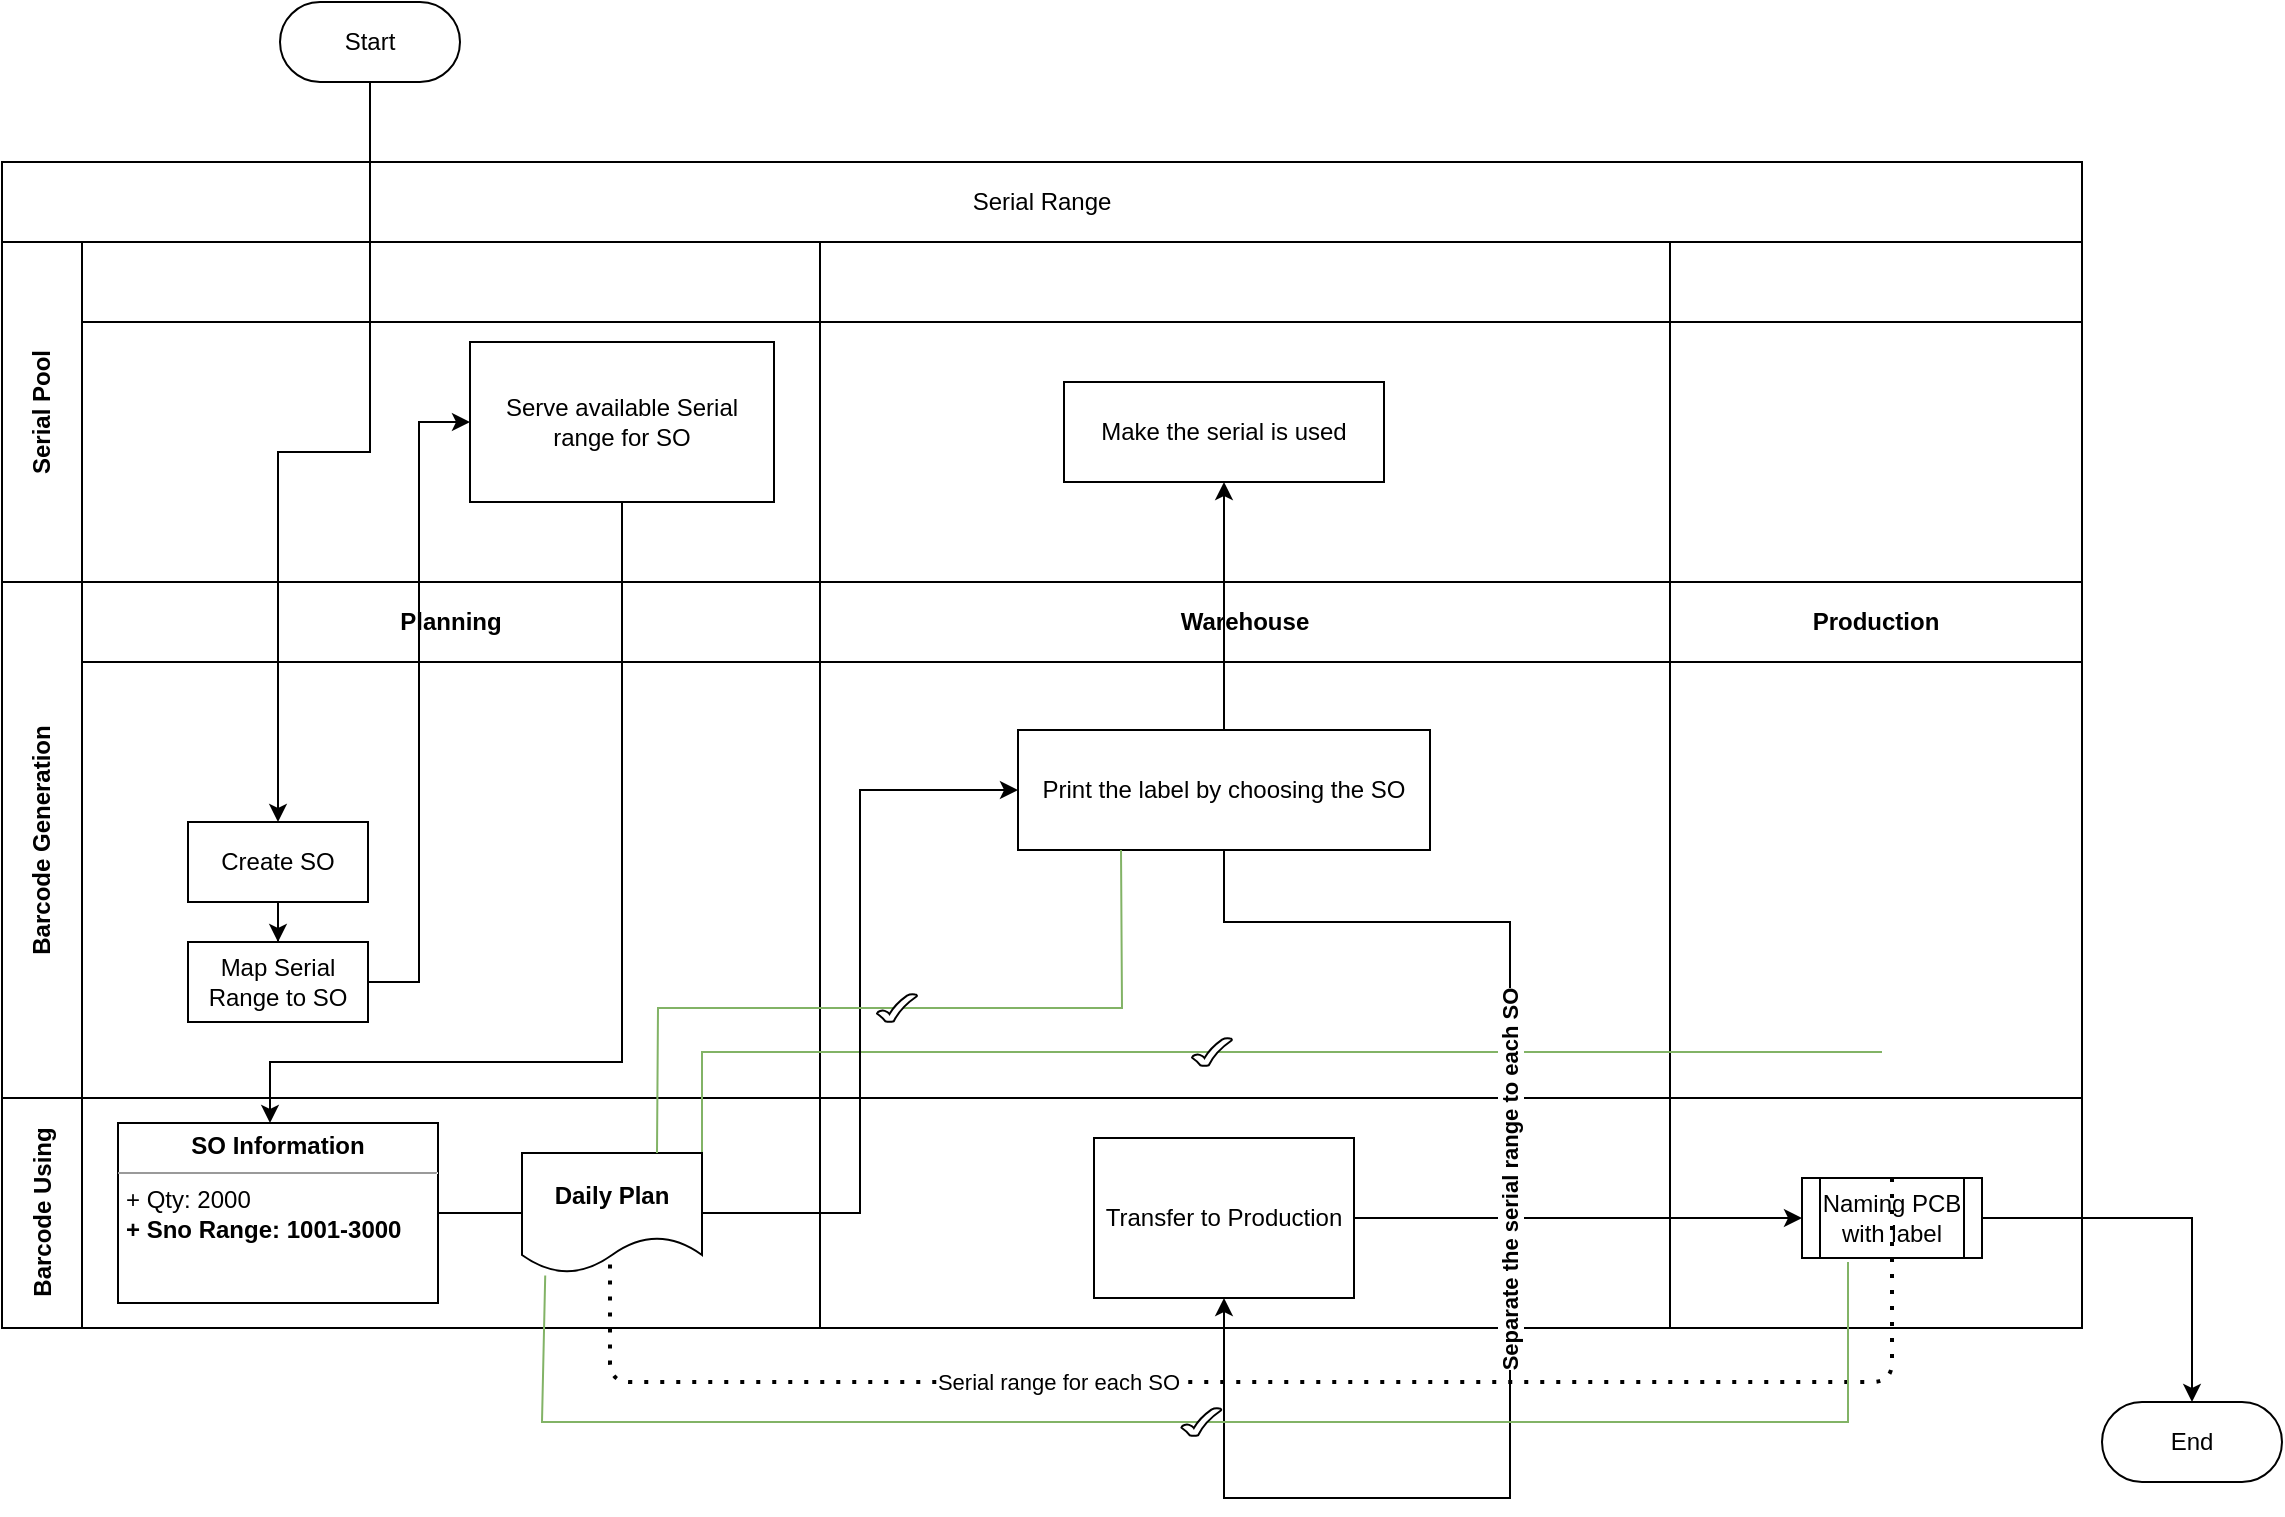 <mxfile version="15.2.9" type="github">
  <diagram id="kgpKYQtTHZ0yAKxKKP6v" name="Page-1">
    <mxGraphModel dx="3245" dy="1158" grid="1" gridSize="10" guides="1" tooltips="1" connect="1" arrows="1" fold="1" page="1" pageScale="1" pageWidth="1169" pageHeight="827" math="0" shadow="0">
      <root>
        <mxCell id="0" />
        <mxCell id="1" parent="0" />
        <mxCell id="3nuBFxr9cyL0pnOWT2aG-14" value="End" style="rounded=1;whiteSpace=wrap;html=1;arcSize=50;" parent="1" vertex="1">
          <mxGeometry x="-100" y="750" width="90" height="40" as="geometry" />
        </mxCell>
        <mxCell id="INr4YLjgiFo9XIjywEUX-49" value="" style="edgeStyle=orthogonalEdgeStyle;rounded=0;orthogonalLoop=1;jettySize=auto;html=1;" edge="1" parent="1" source="3nuBFxr9cyL0pnOWT2aG-22" target="3nuBFxr9cyL0pnOWT2aG-14">
          <mxGeometry relative="1" as="geometry" />
        </mxCell>
        <mxCell id="3nuBFxr9cyL0pnOWT2aG-1" value="Serial Range" style="shape=table;childLayout=tableLayout;rowLines=0;columnLines=0;startSize=40;html=1;whiteSpace=wrap;collapsible=0;recursiveResize=0;expand=0;fontStyle=0" parent="1" vertex="1">
          <mxGeometry x="-1150" y="130" width="1040" height="583" as="geometry" />
        </mxCell>
        <object label="Serial Pool" id="INr4YLjgiFo9XIjywEUX-22">
          <mxCell style="swimlane;horizontal=0;points=[[0,0.5],[1,0.5]];portConstraint=eastwest;startSize=40;html=1;whiteSpace=wrap;collapsible=0;recursiveResize=0;expand=0;" vertex="1" parent="3nuBFxr9cyL0pnOWT2aG-1">
            <mxGeometry y="40" width="1040" height="170" as="geometry" />
          </mxCell>
        </object>
        <mxCell id="INr4YLjgiFo9XIjywEUX-23" value="" style="swimlane;connectable=0;startSize=40;html=1;whiteSpace=wrap;collapsible=0;recursiveResize=0;expand=0;" vertex="1" parent="INr4YLjgiFo9XIjywEUX-22">
          <mxGeometry x="40" width="369" height="170" as="geometry">
            <mxRectangle width="369" height="170" as="alternateBounds" />
          </mxGeometry>
        </mxCell>
        <mxCell id="INr4YLjgiFo9XIjywEUX-37" value="Serve available Serial range for SO" style="rounded=0;whiteSpace=wrap;html=1;" vertex="1" parent="INr4YLjgiFo9XIjywEUX-23">
          <mxGeometry x="194" y="50" width="152" height="80" as="geometry" />
        </mxCell>
        <mxCell id="INr4YLjgiFo9XIjywEUX-31" value="" style="swimlane;connectable=0;startSize=40;html=1;whiteSpace=wrap;collapsible=0;recursiveResize=0;expand=0;" vertex="1" parent="INr4YLjgiFo9XIjywEUX-22">
          <mxGeometry x="409" width="425" height="170" as="geometry">
            <mxRectangle width="425" height="170" as="alternateBounds" />
          </mxGeometry>
        </mxCell>
        <mxCell id="3nuBFxr9cyL0pnOWT2aG-10" value="Make the serial is used" style="rounded=0;whiteSpace=wrap;html=1;" parent="INr4YLjgiFo9XIjywEUX-31" vertex="1">
          <mxGeometry x="122" y="70" width="160" height="50" as="geometry" />
        </mxCell>
        <mxCell id="INr4YLjgiFo9XIjywEUX-34" value="" style="swimlane;connectable=0;startSize=40;html=1;whiteSpace=wrap;collapsible=0;recursiveResize=0;expand=0;" vertex="1" parent="INr4YLjgiFo9XIjywEUX-22">
          <mxGeometry x="834" width="206" height="170" as="geometry">
            <mxRectangle width="206" height="170" as="alternateBounds" />
          </mxGeometry>
        </mxCell>
        <object label="Barcode Generation&lt;br&gt;" id="3nuBFxr9cyL0pnOWT2aG-3">
          <mxCell style="swimlane;horizontal=0;points=[[0,0.5],[1,0.5]];portConstraint=eastwest;startSize=40;html=1;whiteSpace=wrap;collapsible=0;recursiveResize=0;expand=0;" parent="3nuBFxr9cyL0pnOWT2aG-1" vertex="1">
            <mxGeometry y="210" width="1040" height="258" as="geometry" />
          </mxCell>
        </object>
        <mxCell id="3nuBFxr9cyL0pnOWT2aG-4" value="Planning" style="swimlane;connectable=0;startSize=40;html=1;whiteSpace=wrap;collapsible=0;recursiveResize=0;expand=0;" parent="3nuBFxr9cyL0pnOWT2aG-3" vertex="1">
          <mxGeometry x="40" width="369" height="258" as="geometry">
            <mxRectangle width="369" height="258" as="alternateBounds" />
          </mxGeometry>
        </mxCell>
        <mxCell id="3nuBFxr9cyL0pnOWT2aG-7" value="Create SO" style="rounded=0;whiteSpace=wrap;html=1;" parent="3nuBFxr9cyL0pnOWT2aG-4" vertex="1">
          <mxGeometry x="53" y="120" width="90" height="40" as="geometry" />
        </mxCell>
        <mxCell id="INr4YLjgiFo9XIjywEUX-16" value="Map Serial Range to SO" style="rounded=0;whiteSpace=wrap;html=1;" vertex="1" parent="3nuBFxr9cyL0pnOWT2aG-4">
          <mxGeometry x="53" y="180" width="90" height="40" as="geometry" />
        </mxCell>
        <mxCell id="INr4YLjgiFo9XIjywEUX-15" style="edgeStyle=orthogonalEdgeStyle;rounded=0;orthogonalLoop=1;jettySize=auto;html=1;" edge="1" parent="3nuBFxr9cyL0pnOWT2aG-4" source="3nuBFxr9cyL0pnOWT2aG-7" target="INr4YLjgiFo9XIjywEUX-16">
          <mxGeometry relative="1" as="geometry">
            <mxPoint x="65" y="230" as="targetPoint" />
          </mxGeometry>
        </mxCell>
        <mxCell id="3nuBFxr9cyL0pnOWT2aG-8" value="Warehouse" style="swimlane;connectable=0;startSize=40;html=1;whiteSpace=wrap;collapsible=0;recursiveResize=0;expand=0;" parent="3nuBFxr9cyL0pnOWT2aG-3" vertex="1">
          <mxGeometry x="409" width="425" height="258" as="geometry">
            <mxRectangle width="425" height="258" as="alternateBounds" />
          </mxGeometry>
        </mxCell>
        <mxCell id="3nuBFxr9cyL0pnOWT2aG-9" value="Print the label by choosing the SO" style="rounded=0;whiteSpace=wrap;html=1;" parent="3nuBFxr9cyL0pnOWT2aG-8" vertex="1">
          <mxGeometry x="99" y="74" width="206" height="60" as="geometry" />
        </mxCell>
        <mxCell id="3nuBFxr9cyL0pnOWT2aG-11" value="Production" style="swimlane;connectable=0;startSize=40;html=1;whiteSpace=wrap;collapsible=0;recursiveResize=0;expand=0;" parent="3nuBFxr9cyL0pnOWT2aG-3" vertex="1">
          <mxGeometry x="834" width="206" height="258" as="geometry">
            <mxRectangle width="206" height="258" as="alternateBounds" />
          </mxGeometry>
        </mxCell>
        <mxCell id="3nuBFxr9cyL0pnOWT2aG-15" value="Barcode Using" style="swimlane;horizontal=0;points=[[0,0.5],[1,0.5]];portConstraint=eastwest;startSize=40;html=1;whiteSpace=wrap;collapsible=0;recursiveResize=0;expand=0;" parent="3nuBFxr9cyL0pnOWT2aG-1" vertex="1">
          <mxGeometry y="468" width="1040" height="115" as="geometry" />
        </mxCell>
        <mxCell id="3nuBFxr9cyL0pnOWT2aG-16" value="" style="swimlane;connectable=0;startSize=0;html=1;whiteSpace=wrap;collapsible=0;recursiveResize=0;expand=0;" parent="3nuBFxr9cyL0pnOWT2aG-15" vertex="1">
          <mxGeometry x="40" width="369" height="115" as="geometry">
            <mxRectangle width="369" height="115" as="alternateBounds" />
          </mxGeometry>
        </mxCell>
        <mxCell id="INr4YLjgiFo9XIjywEUX-51" value="" style="endArrow=none;html=1;exitX=1;exitY=0.5;exitDx=0;exitDy=0;rounded=0;fillColor=#d5e8d4;strokeColor=#82b366;startArrow=none;startFill=0;endFill=0;" edge="1" parent="3nuBFxr9cyL0pnOWT2aG-16" source="3nuBFxr9cyL0pnOWT2aG-21">
          <mxGeometry relative="1" as="geometry">
            <mxPoint x="100" y="-12" as="sourcePoint" />
            <mxPoint x="900" y="-23" as="targetPoint" />
            <Array as="points">
              <mxPoint x="310" y="-23" />
            </Array>
          </mxGeometry>
        </mxCell>
        <mxCell id="INr4YLjgiFo9XIjywEUX-52" value="" style="verticalLabelPosition=bottom;verticalAlign=top;html=1;shape=mxgraph.basic.tick;fontFamily=Helvetica;fontSize=12;fontColor=#000000;align=center;strokeColor=#000000;fillColor=#ffffff;" vertex="1" parent="INr4YLjgiFo9XIjywEUX-51">
          <mxGeometry width="20" height="14" relative="1" as="geometry">
            <mxPoint x="-10" y="-7" as="offset" />
          </mxGeometry>
        </mxCell>
        <mxCell id="INr4YLjgiFo9XIjywEUX-17" value="&lt;p style=&quot;margin: 0px ; margin-top: 4px ; text-align: center&quot;&gt;&lt;b&gt;SO Information&lt;/b&gt;&lt;/p&gt;&lt;hr size=&quot;1&quot;&gt;&lt;p style=&quot;margin: 0px ; margin-left: 4px&quot;&gt;+ Qty: 2000&lt;/p&gt;&lt;p style=&quot;margin: 0px ; margin-left: 4px&quot;&gt;&lt;b&gt;+ Sno Range: 1001-3000&lt;/b&gt;&lt;/p&gt;" style="verticalAlign=top;align=left;overflow=fill;fontSize=12;fontFamily=Helvetica;html=1;" vertex="1" parent="3nuBFxr9cyL0pnOWT2aG-16">
          <mxGeometry x="18" y="12.5" width="160" height="90" as="geometry" />
        </mxCell>
        <mxCell id="3nuBFxr9cyL0pnOWT2aG-21" value="&lt;b&gt;Daily Plan&lt;/b&gt;" style="shape=document;whiteSpace=wrap;html=1;boundedLbl=1;" parent="3nuBFxr9cyL0pnOWT2aG-16" vertex="1">
          <mxGeometry x="220" y="27.5" width="90" height="60" as="geometry" />
        </mxCell>
        <mxCell id="INr4YLjgiFo9XIjywEUX-40" value="" style="edgeStyle=orthogonalEdgeStyle;rounded=0;orthogonalLoop=1;jettySize=auto;html=1;exitX=1;exitY=0.5;exitDx=0;exitDy=0;entryX=0;entryY=0.5;entryDx=0;entryDy=0;endArrow=none;" edge="1" parent="3nuBFxr9cyL0pnOWT2aG-16" source="INr4YLjgiFo9XIjywEUX-17" target="3nuBFxr9cyL0pnOWT2aG-21">
          <mxGeometry relative="1" as="geometry">
            <mxPoint x="274" y="298" as="targetPoint" />
            <mxPoint x="48" y="493" as="sourcePoint" />
          </mxGeometry>
        </mxCell>
        <mxCell id="3nuBFxr9cyL0pnOWT2aG-18" value="" style="swimlane;connectable=0;startSize=0;html=1;whiteSpace=wrap;collapsible=0;recursiveResize=0;expand=0;" parent="3nuBFxr9cyL0pnOWT2aG-15" vertex="1">
          <mxGeometry x="409" width="425" height="115" as="geometry">
            <mxRectangle width="425" height="115" as="alternateBounds" />
          </mxGeometry>
        </mxCell>
        <mxCell id="3nuBFxr9cyL0pnOWT2aG-20" value="Transfer to Production" style="rounded=0;whiteSpace=wrap;html=1;" parent="3nuBFxr9cyL0pnOWT2aG-18" vertex="1">
          <mxGeometry x="137" y="20" width="130" height="80" as="geometry" />
        </mxCell>
        <mxCell id="3nuBFxr9cyL0pnOWT2aG-23" value="" style="swimlane;connectable=0;startSize=0;html=1;whiteSpace=wrap;collapsible=0;recursiveResize=0;expand=0;" parent="3nuBFxr9cyL0pnOWT2aG-15" vertex="1">
          <mxGeometry x="834" width="206" height="115" as="geometry">
            <mxRectangle width="206" height="115" as="alternateBounds" />
          </mxGeometry>
        </mxCell>
        <mxCell id="3nuBFxr9cyL0pnOWT2aG-22" value="Naming PCB with label" style="shape=process;whiteSpace=wrap;html=1;backgroundOutline=1;" parent="3nuBFxr9cyL0pnOWT2aG-23" vertex="1">
          <mxGeometry x="66" y="40" width="90" height="40" as="geometry" />
        </mxCell>
        <mxCell id="3nuBFxr9cyL0pnOWT2aG-19" value="" style="edgeStyle=orthogonalEdgeStyle;rounded=0;orthogonalLoop=1;jettySize=auto;html=1;" parent="3nuBFxr9cyL0pnOWT2aG-15" source="3nuBFxr9cyL0pnOWT2aG-20" target="3nuBFxr9cyL0pnOWT2aG-22" edge="1">
          <mxGeometry relative="1" as="geometry" />
        </mxCell>
        <mxCell id="INr4YLjgiFo9XIjywEUX-47" value="" style="endArrow=none;dashed=1;html=1;dashPattern=1 3;strokeWidth=2;entryX=0.489;entryY=0.84;entryDx=0;entryDy=0;entryPerimeter=0;exitX=0.5;exitY=0;exitDx=0;exitDy=0;fontStyle=1" edge="1" parent="3nuBFxr9cyL0pnOWT2aG-15" source="3nuBFxr9cyL0pnOWT2aG-22" target="3nuBFxr9cyL0pnOWT2aG-21">
          <mxGeometry width="50" height="50" relative="1" as="geometry">
            <mxPoint x="820" y="354" as="sourcePoint" />
            <mxPoint x="310" y="270" as="targetPoint" />
            <Array as="points">
              <mxPoint x="945" y="142" />
              <mxPoint x="870" y="142" />
              <mxPoint x="614" y="142" />
              <mxPoint x="304" y="142" />
            </Array>
          </mxGeometry>
        </mxCell>
        <mxCell id="INr4YLjgiFo9XIjywEUX-48" value="Serial range for each SO" style="edgeLabel;html=1;align=center;verticalAlign=middle;resizable=0;points=[];" vertex="1" connectable="0" parent="INr4YLjgiFo9XIjywEUX-47">
          <mxGeometry x="-0.192" y="1" relative="1" as="geometry">
            <mxPoint x="-193" y="-1" as="offset" />
          </mxGeometry>
        </mxCell>
        <mxCell id="INr4YLjgiFo9XIjywEUX-38" style="edgeStyle=orthogonalEdgeStyle;rounded=0;orthogonalLoop=1;jettySize=auto;html=1;entryX=0;entryY=0.5;entryDx=0;entryDy=0;" edge="1" parent="3nuBFxr9cyL0pnOWT2aG-1" source="INr4YLjgiFo9XIjywEUX-16" target="INr4YLjgiFo9XIjywEUX-37">
          <mxGeometry relative="1" as="geometry" />
        </mxCell>
        <mxCell id="INr4YLjgiFo9XIjywEUX-19" style="edgeStyle=orthogonalEdgeStyle;rounded=0;orthogonalLoop=1;jettySize=auto;html=1;exitX=0.5;exitY=1;exitDx=0;exitDy=0;" edge="1" parent="3nuBFxr9cyL0pnOWT2aG-1" source="INr4YLjgiFo9XIjywEUX-37" target="INr4YLjgiFo9XIjywEUX-17">
          <mxGeometry relative="1" as="geometry">
            <mxPoint x="134" y="470" as="targetPoint" />
            <Array as="points">
              <mxPoint x="310" y="450" />
              <mxPoint x="134" y="450" />
            </Array>
          </mxGeometry>
        </mxCell>
        <mxCell id="INr4YLjgiFo9XIjywEUX-41" style="edgeStyle=orthogonalEdgeStyle;rounded=0;orthogonalLoop=1;jettySize=auto;html=1;exitX=0.5;exitY=0;exitDx=0;exitDy=0;entryX=0.5;entryY=1;entryDx=0;entryDy=0;" edge="1" parent="3nuBFxr9cyL0pnOWT2aG-1" source="3nuBFxr9cyL0pnOWT2aG-9" target="3nuBFxr9cyL0pnOWT2aG-10">
          <mxGeometry relative="1" as="geometry">
            <mxPoint x="592" y="210" as="targetPoint" />
          </mxGeometry>
        </mxCell>
        <mxCell id="INr4YLjgiFo9XIjywEUX-43" value="Separate the serial range to each SO" style="edgeStyle=orthogonalEdgeStyle;rounded=0;orthogonalLoop=1;jettySize=auto;html=1;horizontal=0;fontStyle=1" edge="1" parent="3nuBFxr9cyL0pnOWT2aG-1" source="3nuBFxr9cyL0pnOWT2aG-9" target="3nuBFxr9cyL0pnOWT2aG-20">
          <mxGeometry x="-0.133" relative="1" as="geometry">
            <mxPoint x="602" y="740" as="targetPoint" />
            <Array as="points">
              <mxPoint x="611" y="380" />
              <mxPoint x="754" y="380" />
              <mxPoint x="754" y="668" />
              <mxPoint x="611" y="668" />
            </Array>
            <mxPoint as="offset" />
          </mxGeometry>
        </mxCell>
        <mxCell id="INr4YLjgiFo9XIjywEUX-54" value="" style="endArrow=none;html=1;exitX=0.129;exitY=1.02;exitDx=0;exitDy=0;rounded=0;fillColor=#d5e8d4;strokeColor=#82b366;startArrow=none;startFill=0;endFill=0;exitPerimeter=0;" edge="1" parent="3nuBFxr9cyL0pnOWT2aG-1" source="3nuBFxr9cyL0pnOWT2aG-21">
          <mxGeometry relative="1" as="geometry">
            <mxPoint x="183.0" y="920.0" as="sourcePoint" />
            <mxPoint x="923" y="550" as="targetPoint" />
            <Array as="points">
              <mxPoint x="270" y="630" />
              <mxPoint x="923" y="630" />
            </Array>
          </mxGeometry>
        </mxCell>
        <mxCell id="INr4YLjgiFo9XIjywEUX-55" value="" style="verticalLabelPosition=bottom;verticalAlign=top;html=1;shape=mxgraph.basic.tick;fontFamily=Helvetica;fontSize=12;fontColor=#000000;align=center;strokeColor=#000000;fillColor=#ffffff;" vertex="1" parent="INr4YLjgiFo9XIjywEUX-54">
          <mxGeometry width="20" height="14" relative="1" as="geometry">
            <mxPoint x="-10" y="-7" as="offset" />
          </mxGeometry>
        </mxCell>
        <mxCell id="INr4YLjgiFo9XIjywEUX-21" style="edgeStyle=orthogonalEdgeStyle;rounded=0;orthogonalLoop=1;jettySize=auto;html=1;exitX=1;exitY=0.5;exitDx=0;exitDy=0;entryX=0;entryY=0.5;entryDx=0;entryDy=0;startArrow=none;" edge="1" parent="3nuBFxr9cyL0pnOWT2aG-1" source="3nuBFxr9cyL0pnOWT2aG-21" target="3nuBFxr9cyL0pnOWT2aG-9">
          <mxGeometry relative="1" as="geometry">
            <mxPoint x="250" y="360" as="targetPoint" />
          </mxGeometry>
        </mxCell>
        <mxCell id="INr4YLjgiFo9XIjywEUX-56" value="" style="endArrow=none;html=1;exitX=0.75;exitY=0;exitDx=0;exitDy=0;rounded=0;fillColor=#d5e8d4;strokeColor=#82b366;startArrow=none;startFill=0;endFill=0;entryX=0.25;entryY=1;entryDx=0;entryDy=0;" edge="1" parent="3nuBFxr9cyL0pnOWT2aG-1" source="3nuBFxr9cyL0pnOWT2aG-21" target="3nuBFxr9cyL0pnOWT2aG-9">
          <mxGeometry relative="1" as="geometry">
            <mxPoint x="-229.0" y="1558" as="sourcePoint" />
            <mxPoint x="191" y="1757" as="targetPoint" />
            <Array as="points">
              <mxPoint x="328" y="423" />
              <mxPoint x="560" y="423" />
            </Array>
          </mxGeometry>
        </mxCell>
        <mxCell id="INr4YLjgiFo9XIjywEUX-57" value="" style="verticalLabelPosition=bottom;verticalAlign=top;html=1;shape=mxgraph.basic.tick;fontFamily=Helvetica;fontSize=12;fontColor=#000000;align=center;strokeColor=#000000;fillColor=#ffffff;" vertex="1" parent="INr4YLjgiFo9XIjywEUX-56">
          <mxGeometry width="20" height="14" relative="1" as="geometry">
            <mxPoint x="-10" y="-7" as="offset" />
          </mxGeometry>
        </mxCell>
        <mxCell id="3nuBFxr9cyL0pnOWT2aG-6" value="Start" style="rounded=1;whiteSpace=wrap;html=1;arcSize=50;" parent="1" vertex="1">
          <mxGeometry x="-1011" y="50" width="90" height="40" as="geometry" />
        </mxCell>
        <mxCell id="3nuBFxr9cyL0pnOWT2aG-5" style="edgeStyle=orthogonalEdgeStyle;rounded=0;orthogonalLoop=1;jettySize=auto;html=1;" parent="1" source="3nuBFxr9cyL0pnOWT2aG-6" target="3nuBFxr9cyL0pnOWT2aG-7" edge="1">
          <mxGeometry relative="1" as="geometry" />
        </mxCell>
      </root>
    </mxGraphModel>
  </diagram>
</mxfile>
